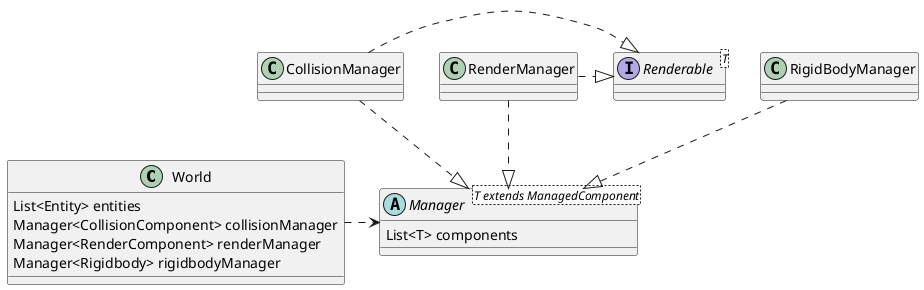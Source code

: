 @startuml

class World{

	List<Entity> entities
	Manager<CollisionComponent> collisionManager
	Manager<RenderComponent> renderManager
	Manager<Rigidbody> rigidbodyManager
}

abstract class Manager<T extends ManagedComponent>{

	List<T> components
}

class CollisionManager
class RigidBodyManager
class RenderManager

interface Renderable<T>

CollisionManager .|> Renderable
RenderManager .|> Renderable


RigidBodyManager ..|> Manager
CollisionManager ..|> Manager
RenderManager ..|> Manager

World .> Manager

@enduml